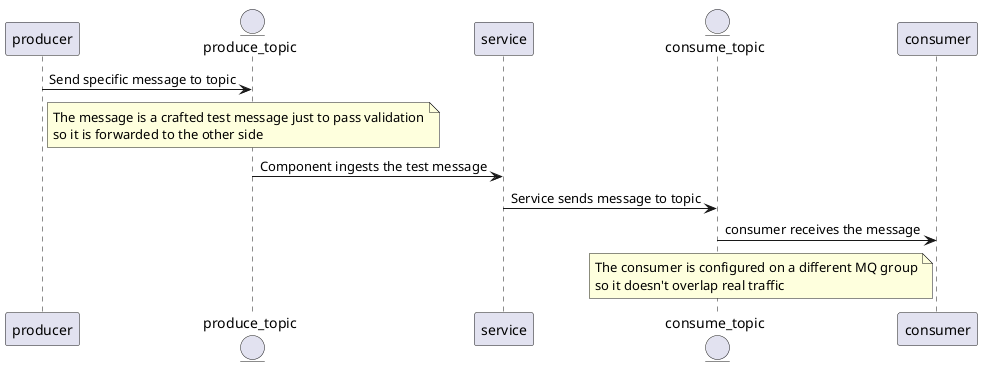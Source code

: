 @startuml Platform Component Tester
participant producer
entity produce_topic
participant service
entity consume_topic
participant consumer
producer->produce_topic: Send specific message to topic
Note right of producer: The message is a crafted test message just to pass validation\nso it is forwarded to the other side
produce_topic->service: Component ingests the test message
service->consume_topic: Service sends message to topic
consume_topic->consumer: consumer receives the message
Note left of consumer: The consumer is configured on a different MQ group\nso it doesn't overlap real traffic
@enduml
